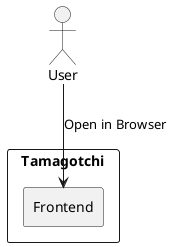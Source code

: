 @startuml

actor "User"

rectangle "Tamagotchi" {
    rectangle "Frontend"
}

"User" -down-> "Frontend" : Open in Browser

@enduml